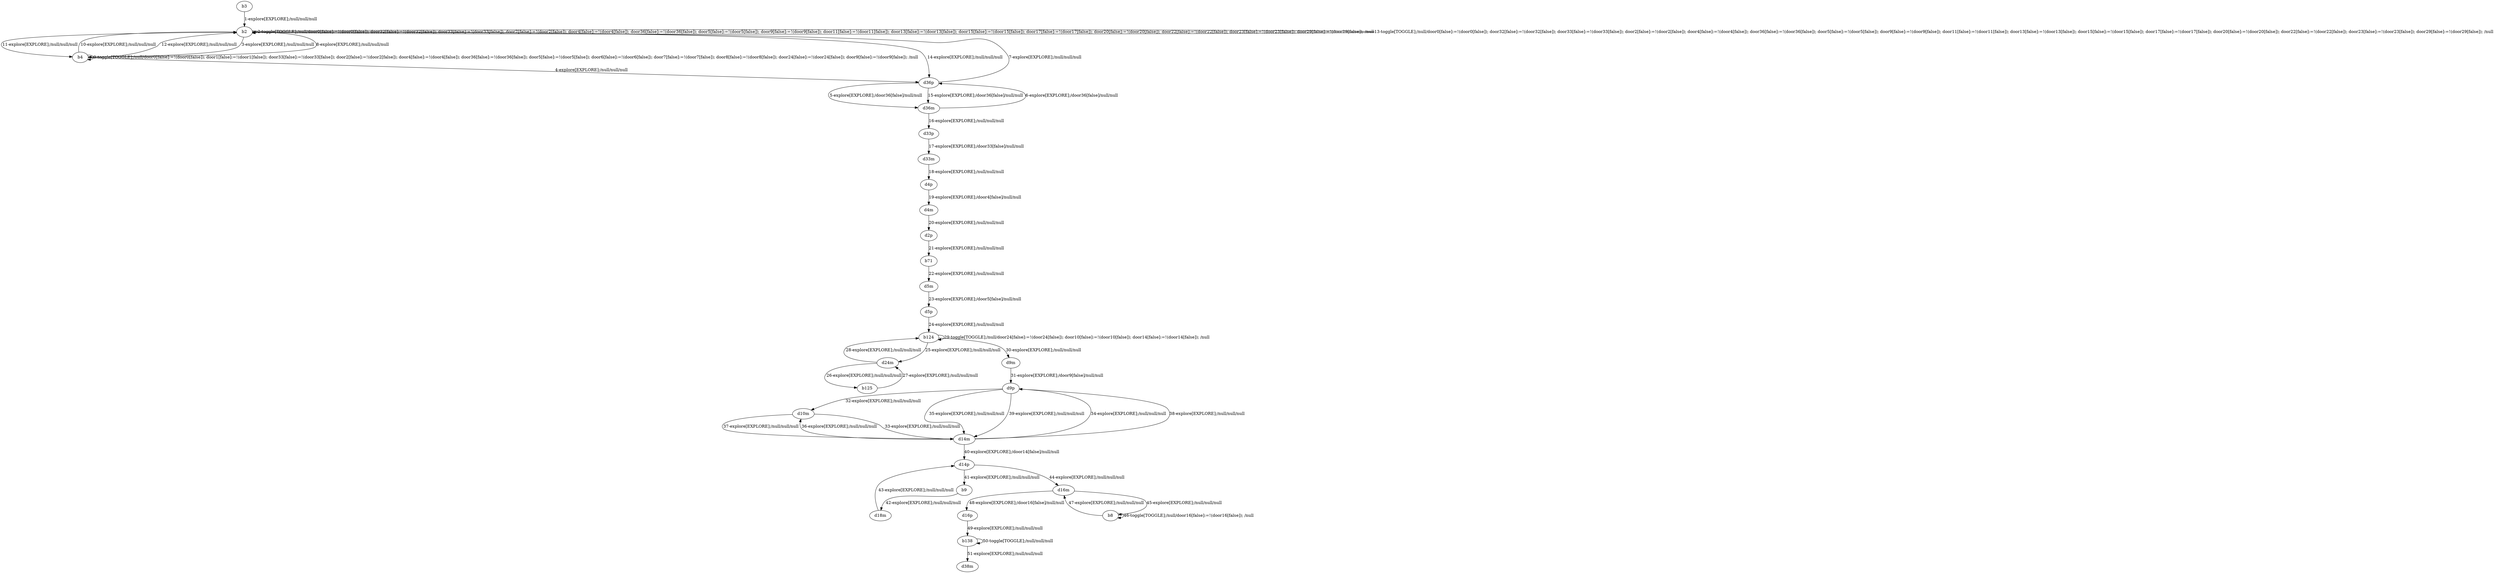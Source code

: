 # Total number of goals covered by this test: 1
# b138 --> d38m

digraph g {
"b3" -> "b2" [label = "1-explore[EXPLORE];/null/null/null"];
"b2" -> "b2" [label = "2-toggle[TOGGLE];/null/door0[false]:=!(door0[false]); door32[false]:=!(door32[false]); door33[false]:=!(door33[false]); door2[false]:=!(door2[false]); door4[false]:=!(door4[false]); door36[false]:=!(door36[false]); door5[false]:=!(door5[false]); door9[false]:=!(door9[false]); door11[false]:=!(door11[false]); door13[false]:=!(door13[false]); door15[false]:=!(door15[false]); door17[false]:=!(door17[false]); door20[false]:=!(door20[false]); door22[false]:=!(door22[false]); door23[false]:=!(door23[false]); door29[false]:=!(door29[false]); /null"];
"b2" -> "b4" [label = "3-explore[EXPLORE];/null/null/null"];
"b4" -> "d36p" [label = "4-explore[EXPLORE];/null/null/null"];
"d36p" -> "d36m" [label = "5-explore[EXPLORE];/door36[false]/null/null"];
"d36m" -> "d36p" [label = "6-explore[EXPLORE];/door36[false]/null/null"];
"d36p" -> "b2" [label = "7-explore[EXPLORE];/null/null/null"];
"b2" -> "b4" [label = "8-explore[EXPLORE];/null/null/null"];
"b4" -> "b4" [label = "9-toggle[TOGGLE];/null/door0[false]:=!(door0[false]); door1[false]:=!(door1[false]); door33[false]:=!(door33[false]); door2[false]:=!(door2[false]); door4[false]:=!(door4[false]); door36[false]:=!(door36[false]); door5[false]:=!(door5[false]); door6[false]:=!(door6[false]); door7[false]:=!(door7[false]); door8[false]:=!(door8[false]); door24[false]:=!(door24[false]); door9[false]:=!(door9[false]); /null"];
"b4" -> "b2" [label = "10-explore[EXPLORE];/null/null/null"];
"b2" -> "b4" [label = "11-explore[EXPLORE];/null/null/null"];
"b4" -> "b2" [label = "12-explore[EXPLORE];/null/null/null"];
"b2" -> "b2" [label = "13-toggle[TOGGLE];/null/door0[false]:=!(door0[false]); door32[false]:=!(door32[false]); door33[false]:=!(door33[false]); door2[false]:=!(door2[false]); door4[false]:=!(door4[false]); door36[false]:=!(door36[false]); door5[false]:=!(door5[false]); door9[false]:=!(door9[false]); door11[false]:=!(door11[false]); door13[false]:=!(door13[false]); door15[false]:=!(door15[false]); door17[false]:=!(door17[false]); door20[false]:=!(door20[false]); door22[false]:=!(door22[false]); door23[false]:=!(door23[false]); door29[false]:=!(door29[false]); /null"];
"b2" -> "d36p" [label = "14-explore[EXPLORE];/null/null/null"];
"d36p" -> "d36m" [label = "15-explore[EXPLORE];/door36[false]/null/null"];
"d36m" -> "d33p" [label = "16-explore[EXPLORE];/null/null/null"];
"d33p" -> "d33m" [label = "17-explore[EXPLORE];/door33[false]/null/null"];
"d33m" -> "d4p" [label = "18-explore[EXPLORE];/null/null/null"];
"d4p" -> "d4m" [label = "19-explore[EXPLORE];/door4[false]/null/null"];
"d4m" -> "d2p" [label = "20-explore[EXPLORE];/null/null/null"];
"d2p" -> "b71" [label = "21-explore[EXPLORE];/null/null/null"];
"b71" -> "d5m" [label = "22-explore[EXPLORE];/null/null/null"];
"d5m" -> "d5p" [label = "23-explore[EXPLORE];/door5[false]/null/null"];
"d5p" -> "b124" [label = "24-explore[EXPLORE];/null/null/null"];
"b124" -> "d24m" [label = "25-explore[EXPLORE];/null/null/null"];
"d24m" -> "b125" [label = "26-explore[EXPLORE];/null/null/null"];
"b125" -> "d24m" [label = "27-explore[EXPLORE];/null/null/null"];
"d24m" -> "b124" [label = "28-explore[EXPLORE];/null/null/null"];
"b124" -> "b124" [label = "29-toggle[TOGGLE];/null/door24[false]:=!(door24[false]); door10[false]:=!(door10[false]); door14[false]:=!(door14[false]); /null"];
"b124" -> "d9m" [label = "30-explore[EXPLORE];/null/null/null"];
"d9m" -> "d9p" [label = "31-explore[EXPLORE];/door9[false]/null/null"];
"d9p" -> "d10m" [label = "32-explore[EXPLORE];/null/null/null"];
"d10m" -> "d14m" [label = "33-explore[EXPLORE];/null/null/null"];
"d14m" -> "d9p" [label = "34-explore[EXPLORE];/null/null/null"];
"d9p" -> "d14m" [label = "35-explore[EXPLORE];/null/null/null"];
"d14m" -> "d10m" [label = "36-explore[EXPLORE];/null/null/null"];
"d10m" -> "d14m" [label = "37-explore[EXPLORE];/null/null/null"];
"d14m" -> "d9p" [label = "38-explore[EXPLORE];/null/null/null"];
"d9p" -> "d14m" [label = "39-explore[EXPLORE];/null/null/null"];
"d14m" -> "d14p" [label = "40-explore[EXPLORE];/door14[false]/null/null"];
"d14p" -> "b9" [label = "41-explore[EXPLORE];/null/null/null"];
"b9" -> "d18m" [label = "42-explore[EXPLORE];/null/null/null"];
"d18m" -> "d14p" [label = "43-explore[EXPLORE];/null/null/null"];
"d14p" -> "d16m" [label = "44-explore[EXPLORE];/null/null/null"];
"d16m" -> "b8" [label = "45-explore[EXPLORE];/null/null/null"];
"b8" -> "b8" [label = "46-toggle[TOGGLE];/null/door16[false]:=!(door16[false]); /null"];
"b8" -> "d16m" [label = "47-explore[EXPLORE];/null/null/null"];
"d16m" -> "d16p" [label = "48-explore[EXPLORE];/door16[false]/null/null"];
"d16p" -> "b138" [label = "49-explore[EXPLORE];/null/null/null"];
"b138" -> "b138" [label = "50-toggle[TOGGLE];/null/null/null"];
"b138" -> "d38m" [label = "51-explore[EXPLORE];/null/null/null"];
}